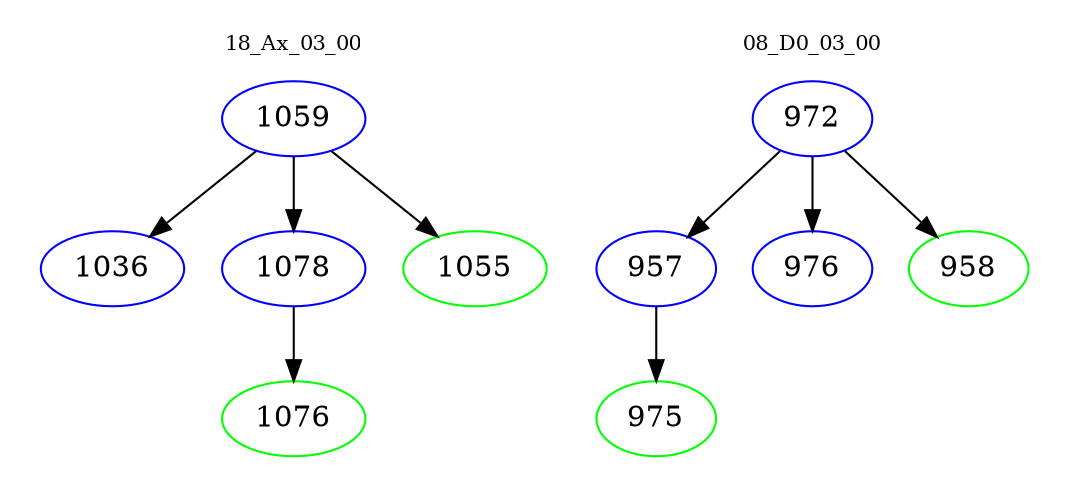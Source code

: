 digraph{
subgraph cluster_0 {
color = white
label = "18_Ax_03_00";
fontsize=10;
T0_1059 [label="1059", color="blue"]
T0_1059 -> T0_1036 [color="black"]
T0_1036 [label="1036", color="blue"]
T0_1059 -> T0_1078 [color="black"]
T0_1078 [label="1078", color="blue"]
T0_1078 -> T0_1076 [color="black"]
T0_1076 [label="1076", color="green"]
T0_1059 -> T0_1055 [color="black"]
T0_1055 [label="1055", color="green"]
}
subgraph cluster_1 {
color = white
label = "08_D0_03_00";
fontsize=10;
T1_972 [label="972", color="blue"]
T1_972 -> T1_957 [color="black"]
T1_957 [label="957", color="blue"]
T1_957 -> T1_975 [color="black"]
T1_975 [label="975", color="green"]
T1_972 -> T1_976 [color="black"]
T1_976 [label="976", color="blue"]
T1_972 -> T1_958 [color="black"]
T1_958 [label="958", color="green"]
}
}
